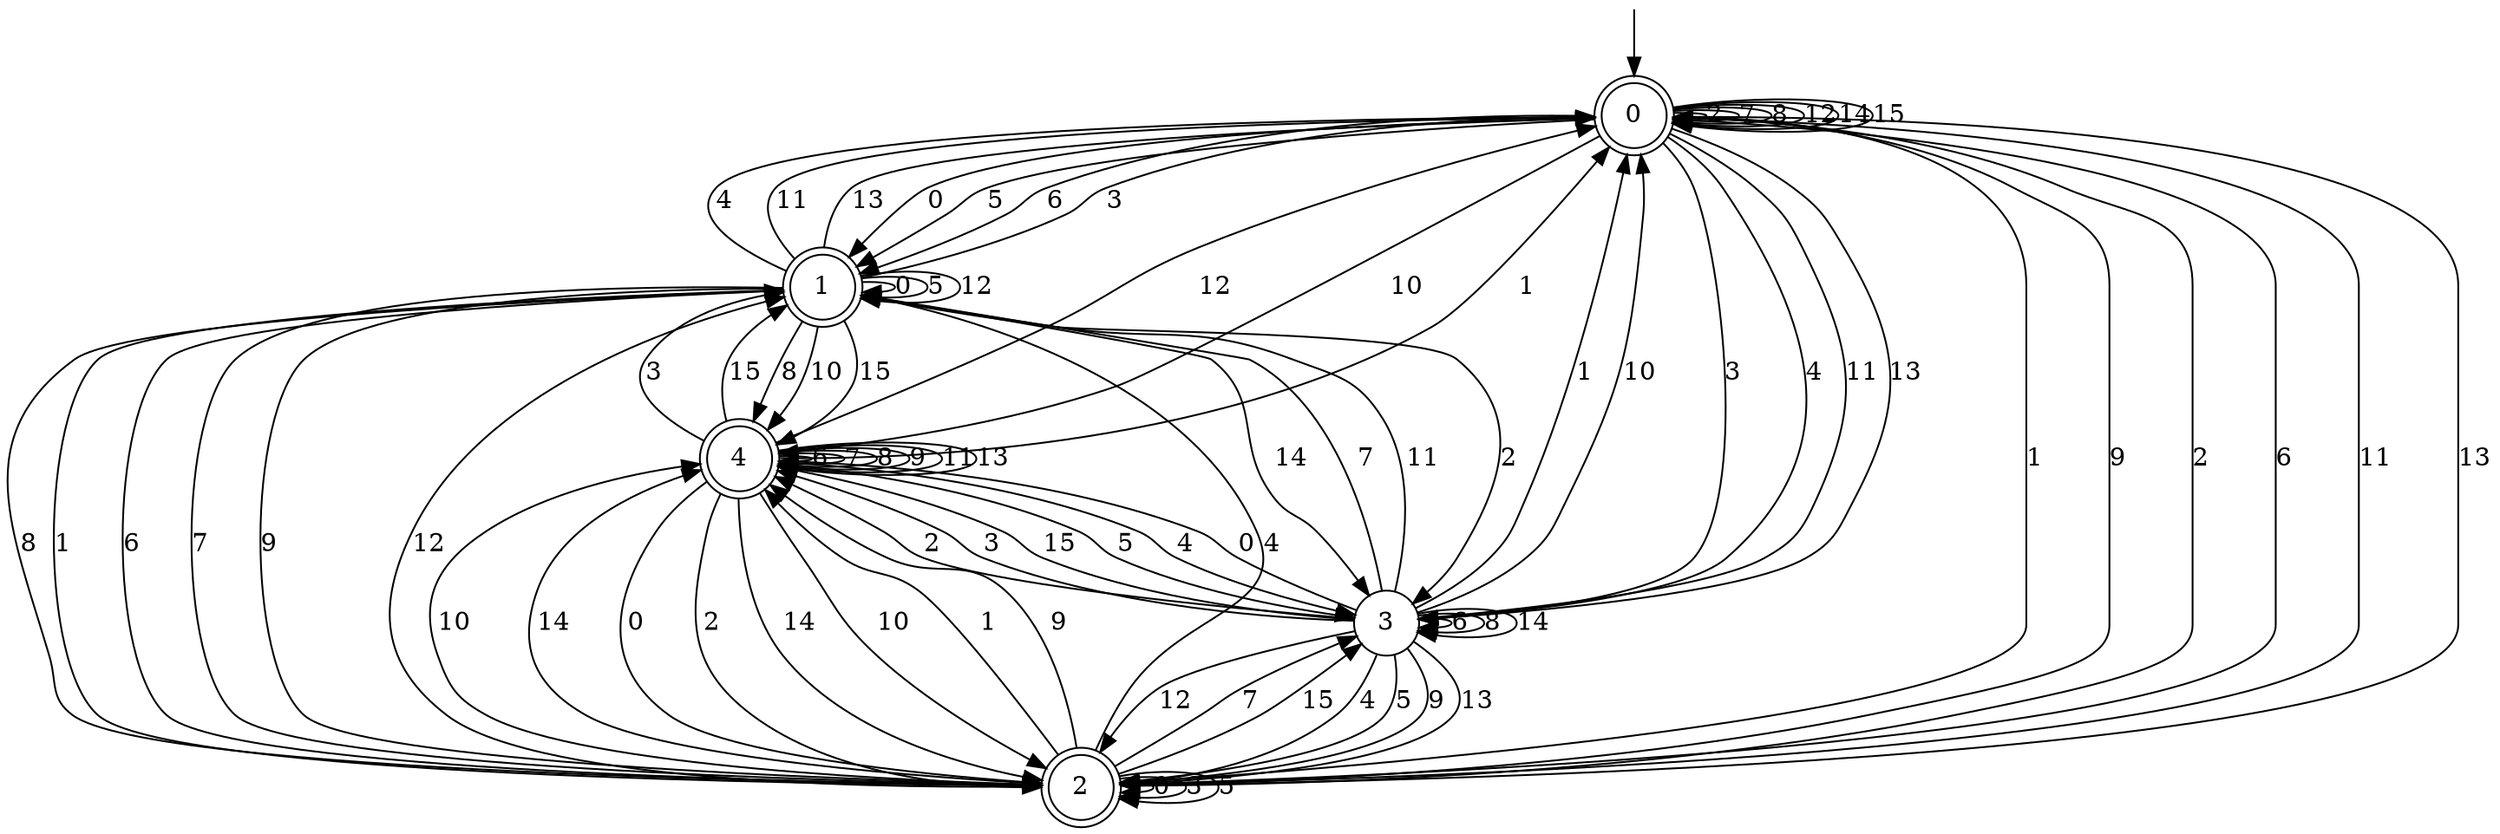 digraph g {

	s0 [shape="doublecircle" label="0"];
	s1 [shape="doublecircle" label="1"];
	s2 [shape="doublecircle" label="2"];
	s3 [shape="circle" label="3"];
	s4 [shape="doublecircle" label="4"];
	s0 -> s1 [label="0"];
	s0 -> s2 [label="1"];
	s0 -> s0 [label="2"];
	s0 -> s3 [label="3"];
	s0 -> s3 [label="4"];
	s0 -> s1 [label="5"];
	s0 -> s1 [label="6"];
	s0 -> s0 [label="7"];
	s0 -> s0 [label="8"];
	s0 -> s2 [label="9"];
	s0 -> s4 [label="10"];
	s0 -> s3 [label="11"];
	s0 -> s0 [label="12"];
	s0 -> s3 [label="13"];
	s0 -> s0 [label="14"];
	s0 -> s0 [label="15"];
	s1 -> s1 [label="0"];
	s1 -> s2 [label="1"];
	s1 -> s3 [label="2"];
	s1 -> s0 [label="3"];
	s1 -> s0 [label="4"];
	s1 -> s1 [label="5"];
	s1 -> s2 [label="6"];
	s1 -> s2 [label="7"];
	s1 -> s4 [label="8"];
	s1 -> s2 [label="9"];
	s1 -> s4 [label="10"];
	s1 -> s0 [label="11"];
	s1 -> s1 [label="12"];
	s1 -> s0 [label="13"];
	s1 -> s3 [label="14"];
	s1 -> s4 [label="15"];
	s2 -> s2 [label="0"];
	s2 -> s4 [label="1"];
	s2 -> s0 [label="2"];
	s2 -> s2 [label="3"];
	s2 -> s1 [label="4"];
	s2 -> s2 [label="5"];
	s2 -> s0 [label="6"];
	s2 -> s3 [label="7"];
	s2 -> s1 [label="8"];
	s2 -> s4 [label="9"];
	s2 -> s4 [label="10"];
	s2 -> s0 [label="11"];
	s2 -> s1 [label="12"];
	s2 -> s0 [label="13"];
	s2 -> s4 [label="14"];
	s2 -> s3 [label="15"];
	s3 -> s4 [label="0"];
	s3 -> s0 [label="1"];
	s3 -> s4 [label="2"];
	s3 -> s4 [label="3"];
	s3 -> s2 [label="4"];
	s3 -> s2 [label="5"];
	s3 -> s3 [label="6"];
	s3 -> s1 [label="7"];
	s3 -> s3 [label="8"];
	s3 -> s2 [label="9"];
	s3 -> s0 [label="10"];
	s3 -> s1 [label="11"];
	s3 -> s2 [label="12"];
	s3 -> s2 [label="13"];
	s3 -> s3 [label="14"];
	s3 -> s4 [label="15"];
	s4 -> s2 [label="0"];
	s4 -> s0 [label="1"];
	s4 -> s2 [label="2"];
	s4 -> s1 [label="3"];
	s4 -> s3 [label="4"];
	s4 -> s3 [label="5"];
	s4 -> s4 [label="6"];
	s4 -> s4 [label="7"];
	s4 -> s4 [label="8"];
	s4 -> s4 [label="9"];
	s4 -> s2 [label="10"];
	s4 -> s4 [label="11"];
	s4 -> s0 [label="12"];
	s4 -> s4 [label="13"];
	s4 -> s2 [label="14"];
	s4 -> s1 [label="15"];

__start0 [label="" shape="none" width="0" height="0"];
__start0 -> s0;

}
